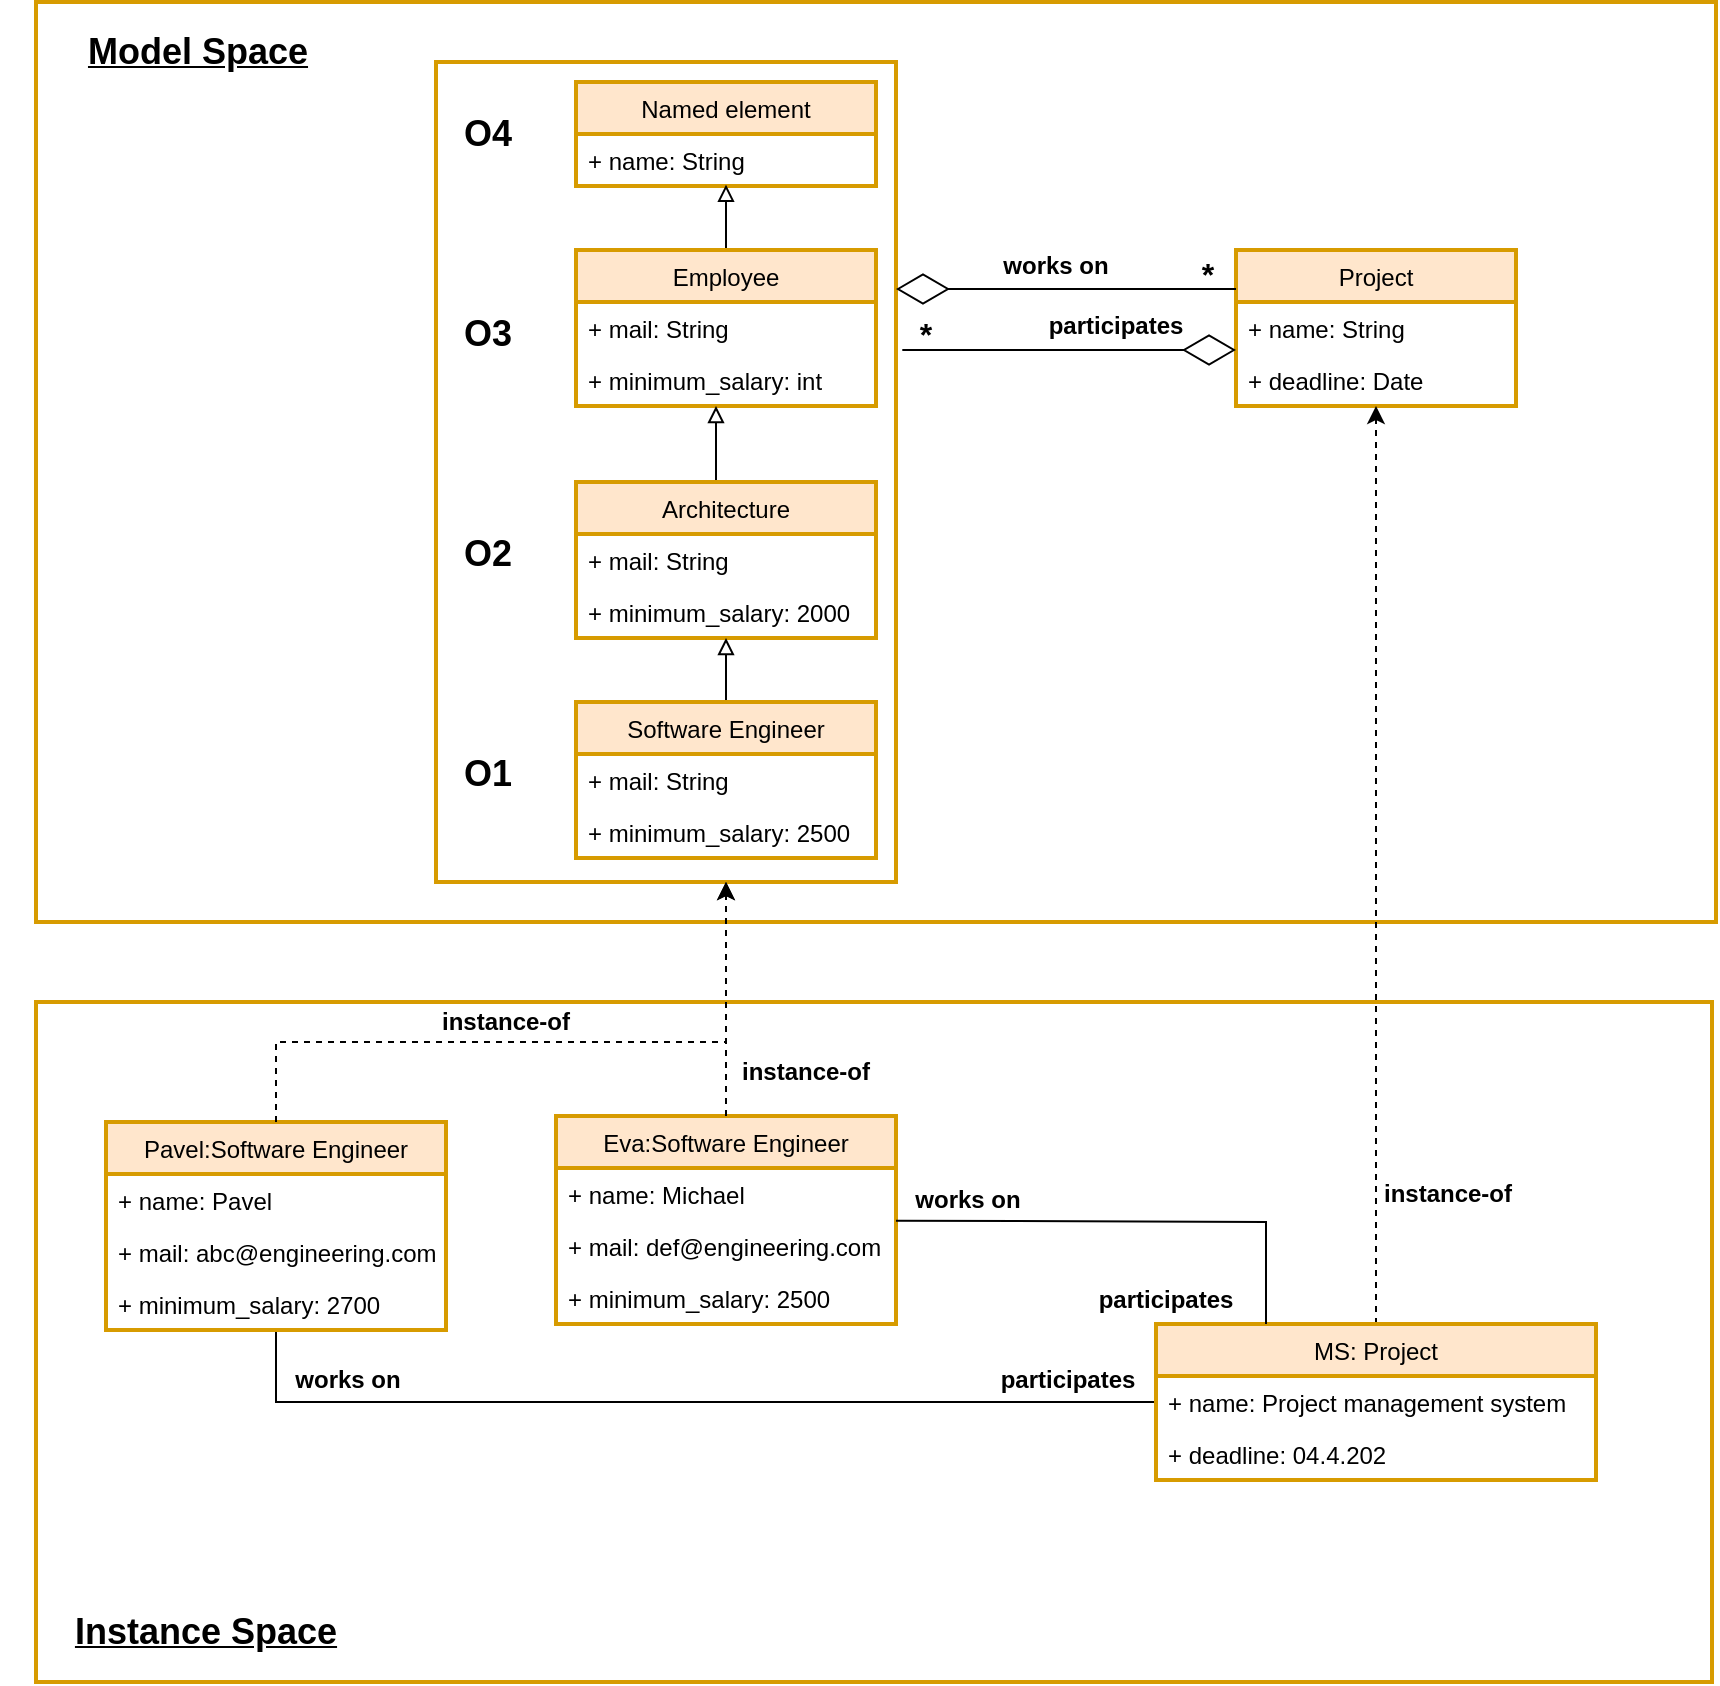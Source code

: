<mxfile version="21.1.1" type="device">
  <diagram id="TX_hFky_1ASi0hqX5jpo" name="Page-1">
    <mxGraphModel dx="2359" dy="815" grid="1" gridSize="10" guides="1" tooltips="1" connect="1" arrows="1" fold="1" page="1" pageScale="1" pageWidth="850" pageHeight="1100" math="0" shadow="0">
      <root>
        <mxCell id="0" />
        <mxCell id="1" parent="0" />
        <mxCell id="UnDrAU2Cxf50PuH-eDDr-28" value="&lt;span style=&quot;color: rgba(0, 0, 0, 0); font-family: monospace; font-size: 0px; text-align: start;&quot;&gt;%3CmxGraphModel%3E%3Croot%3E%3CmxCell%20id%3D%220%22%2F%3E%3CmxCell%20id%3D%221%22%20parent%3D%220%22%2F%3E%3CmxCell%20id%3D%222%22%20value%3D%22involves%22%20style%3D%22text%3Bhtml%3D1%3BstrokeColor%3Dnone%3BfillColor%3Dnone%3Balign%3Dcenter%3BverticalAlign%3Dmiddle%3BwhiteSpace%3Dwrap%3Brounded%3D0%3BfontSize%3D12%3B%22%20vertex%3D%221%22%20parent%3D%221%22%3E%3CmxGeometry%20x%3D%22436%22%20y%3D%22714%22%20width%3D%2280%22%20height%3D%2230%22%20as%3D%22geometry%22%2F%3E%3C%2FmxCell%3E%3C%2Froot%3E%3C%2FmxGraphModel%3E&lt;/span&gt;" style="rounded=0;whiteSpace=wrap;html=1;strokeColor=#D79B00;strokeWidth=2;" parent="1" vertex="1">
          <mxGeometry x="-40" y="40" width="840" height="460" as="geometry" />
        </mxCell>
        <mxCell id="UnDrAU2Cxf50PuH-eDDr-35" value="" style="rounded=0;whiteSpace=wrap;html=1;fontSize=18;fillColor=none;strokeColor=#D79B00;strokeWidth=2;" parent="1" vertex="1">
          <mxGeometry x="160" y="70" width="230" height="410" as="geometry" />
        </mxCell>
        <mxCell id="UnDrAU2Cxf50PuH-eDDr-29" value="&lt;span style=&quot;color: rgba(0, 0, 0, 0); font-family: monospace; font-size: 0px; text-align: start;&quot;&gt;%3CmxGraphModel%3E%3Croot%3E%3CmxCell%20id%3D%220%22%2F%3E%3CmxCell%20id%3D%221%22%20parent%3D%220%22%2F%3E%3CmxCell%20id%3D%222%22%20value%3D%22involves%22%20style%3D%22text%3Bhtml%3D1%3BstrokeColor%3Dnone%3BfillColor%3Dnone%3Balign%3Dcenter%3BverticalAlign%3Dmiddle%3BwhiteSpace%3Dwrap%3Brounded%3D0%3BfontSize%3D12%3B%22%20vertex%3D%221%22%20parent%3D%221%22%3E%3CmxGeometry%20x%3D%22436%22%20y%3D%22714%22%20width%3D%2280%22%20height%3D%2230%22%20as%3D%22geometry%22%2F%3E%3C%2FmxCell%3E%3C%2Froot%3E%3C%2FmxGraphModel%3E&lt;/span&gt;" style="rounded=0;whiteSpace=wrap;html=1;strokeColor=#D79B00;strokeWidth=2;" parent="1" vertex="1">
          <mxGeometry x="-40" y="540" width="838" height="340" as="geometry" />
        </mxCell>
        <mxCell id="DC3X3oDQS7XeIwgn1uoU-7" value="Named element" style="swimlane;fontStyle=0;childLayout=stackLayout;horizontal=1;startSize=26;fillColor=#ffe6cc;horizontalStack=0;resizeParent=1;resizeParentMax=0;resizeLast=0;collapsible=1;marginBottom=0;strokeColor=#d79b00;strokeWidth=2;" parent="1" vertex="1">
          <mxGeometry x="230" y="80" width="150" height="52" as="geometry" />
        </mxCell>
        <mxCell id="DC3X3oDQS7XeIwgn1uoU-8" value="+ name: String" style="text;strokeColor=none;fillColor=none;align=left;verticalAlign=top;spacingLeft=4;spacingRight=4;overflow=hidden;rotatable=0;points=[[0,0.5],[1,0.5]];portConstraint=eastwest;" parent="DC3X3oDQS7XeIwgn1uoU-7" vertex="1">
          <mxGeometry y="26" width="150" height="26" as="geometry" />
        </mxCell>
        <mxCell id="UnDrAU2Cxf50PuH-eDDr-3" style="edgeStyle=orthogonalEdgeStyle;rounded=0;orthogonalLoop=1;jettySize=auto;html=1;exitX=0.5;exitY=0;exitDx=0;exitDy=0;entryX=0.5;entryY=0.974;entryDx=0;entryDy=0;entryPerimeter=0;endArrow=block;endFill=0;" parent="1" source="DC3X3oDQS7XeIwgn1uoU-11" target="DC3X3oDQS7XeIwgn1uoU-8" edge="1">
          <mxGeometry relative="1" as="geometry" />
        </mxCell>
        <mxCell id="DC3X3oDQS7XeIwgn1uoU-11" value="Employee" style="swimlane;fontStyle=0;childLayout=stackLayout;horizontal=1;startSize=26;fillColor=#ffe6cc;horizontalStack=0;resizeParent=1;resizeParentMax=0;resizeLast=0;collapsible=1;marginBottom=0;strokeColor=#d79b00;strokeWidth=2;" parent="1" vertex="1">
          <mxGeometry x="230" y="164" width="150" height="78" as="geometry" />
        </mxCell>
        <mxCell id="DC3X3oDQS7XeIwgn1uoU-12" value="+ mail: String" style="text;strokeColor=none;fillColor=none;align=left;verticalAlign=top;spacingLeft=4;spacingRight=4;overflow=hidden;rotatable=0;points=[[0,0.5],[1,0.5]];portConstraint=eastwest;" parent="DC3X3oDQS7XeIwgn1uoU-11" vertex="1">
          <mxGeometry y="26" width="150" height="26" as="geometry" />
        </mxCell>
        <mxCell id="DC3X3oDQS7XeIwgn1uoU-13" value="+ minimum_salary: int" style="text;strokeColor=none;fillColor=none;align=left;verticalAlign=top;spacingLeft=4;spacingRight=4;overflow=hidden;rotatable=0;points=[[0,0.5],[1,0.5]];portConstraint=eastwest;" parent="DC3X3oDQS7XeIwgn1uoU-11" vertex="1">
          <mxGeometry y="52" width="150" height="26" as="geometry" />
        </mxCell>
        <mxCell id="DC3X3oDQS7XeIwgn1uoU-110" style="edgeStyle=orthogonalEdgeStyle;rounded=0;orthogonalLoop=1;jettySize=auto;html=1;fontSize=16;endArrow=block;endFill=0;exitX=0.5;exitY=0;exitDx=0;exitDy=0;" parent="1" source="DC3X3oDQS7XeIwgn1uoU-15" target="DC3X3oDQS7XeIwgn1uoU-11" edge="1">
          <mxGeometry relative="1" as="geometry">
            <Array as="points">
              <mxPoint x="300" y="270" />
              <mxPoint x="300" y="270" />
            </Array>
          </mxGeometry>
        </mxCell>
        <mxCell id="DC3X3oDQS7XeIwgn1uoU-15" value="Architecture" style="swimlane;fontStyle=0;childLayout=stackLayout;horizontal=1;startSize=26;fillColor=#ffe6cc;horizontalStack=0;resizeParent=1;resizeParentMax=0;resizeLast=0;collapsible=1;marginBottom=0;strokeColor=#d79b00;strokeWidth=2;" parent="1" vertex="1">
          <mxGeometry x="230" y="280" width="150" height="78" as="geometry" />
        </mxCell>
        <mxCell id="DC3X3oDQS7XeIwgn1uoU-16" value="+ mail: String" style="text;strokeColor=none;fillColor=none;align=left;verticalAlign=top;spacingLeft=4;spacingRight=4;overflow=hidden;rotatable=0;points=[[0,0.5],[1,0.5]];portConstraint=eastwest;" parent="DC3X3oDQS7XeIwgn1uoU-15" vertex="1">
          <mxGeometry y="26" width="150" height="26" as="geometry" />
        </mxCell>
        <mxCell id="DC3X3oDQS7XeIwgn1uoU-17" value="+ minimum_salary: 2000" style="text;strokeColor=none;fillColor=none;align=left;verticalAlign=top;spacingLeft=4;spacingRight=4;overflow=hidden;rotatable=0;points=[[0,0.5],[1,0.5]];portConstraint=eastwest;" parent="DC3X3oDQS7XeIwgn1uoU-15" vertex="1">
          <mxGeometry y="52" width="150" height="26" as="geometry" />
        </mxCell>
        <mxCell id="UnDrAU2Cxf50PuH-eDDr-4" style="edgeStyle=orthogonalEdgeStyle;rounded=0;orthogonalLoop=1;jettySize=auto;html=1;exitX=0.5;exitY=0;exitDx=0;exitDy=0;endArrow=block;endFill=0;" parent="1" source="DC3X3oDQS7XeIwgn1uoU-23" target="DC3X3oDQS7XeIwgn1uoU-15" edge="1">
          <mxGeometry relative="1" as="geometry" />
        </mxCell>
        <mxCell id="DC3X3oDQS7XeIwgn1uoU-23" value="Software Engineer" style="swimlane;fontStyle=0;childLayout=stackLayout;horizontal=1;startSize=26;fillColor=#ffe6cc;horizontalStack=0;resizeParent=1;resizeParentMax=0;resizeLast=0;collapsible=1;marginBottom=0;strokeColor=#d79b00;strokeWidth=2;" parent="1" vertex="1">
          <mxGeometry x="230" y="390" width="150" height="78" as="geometry" />
        </mxCell>
        <mxCell id="DC3X3oDQS7XeIwgn1uoU-24" value="+ mail: String" style="text;strokeColor=none;fillColor=none;align=left;verticalAlign=top;spacingLeft=4;spacingRight=4;overflow=hidden;rotatable=0;points=[[0,0.5],[1,0.5]];portConstraint=eastwest;" parent="DC3X3oDQS7XeIwgn1uoU-23" vertex="1">
          <mxGeometry y="26" width="150" height="26" as="geometry" />
        </mxCell>
        <mxCell id="DC3X3oDQS7XeIwgn1uoU-25" value="+ minimum_salary: 2500" style="text;strokeColor=none;fillColor=none;align=left;verticalAlign=top;spacingLeft=4;spacingRight=4;overflow=hidden;rotatable=0;points=[[0,0.5],[1,0.5]];portConstraint=eastwest;" parent="DC3X3oDQS7XeIwgn1uoU-23" vertex="1">
          <mxGeometry y="52" width="150" height="26" as="geometry" />
        </mxCell>
        <mxCell id="UnDrAU2Cxf50PuH-eDDr-23" style="edgeStyle=orthogonalEdgeStyle;rounded=0;orthogonalLoop=1;jettySize=auto;html=1;endArrow=none;endFill=0;" parent="1" source="DC3X3oDQS7XeIwgn1uoU-50" target="UnDrAU2Cxf50PuH-eDDr-16" edge="1">
          <mxGeometry relative="1" as="geometry" />
        </mxCell>
        <mxCell id="DC3X3oDQS7XeIwgn1uoU-50" value="Pavel:Software Engineer" style="swimlane;fontStyle=0;childLayout=stackLayout;horizontal=1;startSize=26;fillColor=#ffe6cc;horizontalStack=0;resizeParent=1;resizeParentMax=0;resizeLast=0;collapsible=1;marginBottom=0;strokeColor=#d79b00;strokeWidth=2;" parent="1" vertex="1">
          <mxGeometry x="-5" y="600" width="170" height="104" as="geometry" />
        </mxCell>
        <mxCell id="DC3X3oDQS7XeIwgn1uoU-51" value="+ name: Pavel" style="text;strokeColor=none;fillColor=none;align=left;verticalAlign=top;spacingLeft=4;spacingRight=4;overflow=hidden;rotatable=0;points=[[0,0.5],[1,0.5]];portConstraint=eastwest;" parent="DC3X3oDQS7XeIwgn1uoU-50" vertex="1">
          <mxGeometry y="26" width="170" height="26" as="geometry" />
        </mxCell>
        <mxCell id="DC3X3oDQS7XeIwgn1uoU-52" value="+ mail: abc@engineering.com" style="text;strokeColor=none;fillColor=none;align=left;verticalAlign=top;spacingLeft=4;spacingRight=4;overflow=hidden;rotatable=0;points=[[0,0.5],[1,0.5]];portConstraint=eastwest;" parent="DC3X3oDQS7XeIwgn1uoU-50" vertex="1">
          <mxGeometry y="52" width="170" height="26" as="geometry" />
        </mxCell>
        <mxCell id="DC3X3oDQS7XeIwgn1uoU-53" value="+ minimum_salary: 2700" style="text;strokeColor=none;fillColor=none;align=left;verticalAlign=top;spacingLeft=4;spacingRight=4;overflow=hidden;rotatable=0;points=[[0,0.5],[1,0.5]];portConstraint=eastwest;" parent="DC3X3oDQS7XeIwgn1uoU-50" vertex="1">
          <mxGeometry y="78" width="170" height="26" as="geometry" />
        </mxCell>
        <mxCell id="DC3X3oDQS7XeIwgn1uoU-54" value="Eva:Software Engineer" style="swimlane;fontStyle=0;childLayout=stackLayout;horizontal=1;startSize=26;fillColor=#ffe6cc;horizontalStack=0;resizeParent=1;resizeParentMax=0;resizeLast=0;collapsible=1;marginBottom=0;strokeColor=#d79b00;strokeWidth=2;" parent="1" vertex="1">
          <mxGeometry x="220" y="597" width="170" height="104" as="geometry" />
        </mxCell>
        <mxCell id="DC3X3oDQS7XeIwgn1uoU-55" value="+ name: Michael" style="text;align=left;verticalAlign=top;spacingLeft=4;spacingRight=4;overflow=hidden;rotatable=0;points=[[0,0.5],[1,0.5]];portConstraint=eastwest;" parent="DC3X3oDQS7XeIwgn1uoU-54" vertex="1">
          <mxGeometry y="26" width="170" height="26" as="geometry" />
        </mxCell>
        <mxCell id="DC3X3oDQS7XeIwgn1uoU-56" value="+ mail: def@engineering.com" style="text;strokeColor=none;fillColor=none;align=left;verticalAlign=top;spacingLeft=4;spacingRight=4;overflow=hidden;rotatable=0;points=[[0,0.5],[1,0.5]];portConstraint=eastwest;" parent="DC3X3oDQS7XeIwgn1uoU-54" vertex="1">
          <mxGeometry y="52" width="170" height="26" as="geometry" />
        </mxCell>
        <mxCell id="DC3X3oDQS7XeIwgn1uoU-57" value="+ minimum_salary: 2500" style="text;strokeColor=none;fillColor=none;align=left;verticalAlign=top;spacingLeft=4;spacingRight=4;overflow=hidden;rotatable=0;points=[[0,0.5],[1,0.5]];portConstraint=eastwest;" parent="DC3X3oDQS7XeIwgn1uoU-54" vertex="1">
          <mxGeometry y="78" width="170" height="26" as="geometry" />
        </mxCell>
        <mxCell id="DC3X3oDQS7XeIwgn1uoU-71" value="Project" style="swimlane;fontStyle=0;childLayout=stackLayout;horizontal=1;startSize=26;fillColor=#ffe6cc;horizontalStack=0;resizeParent=1;resizeParentMax=0;resizeLast=0;collapsible=1;marginBottom=0;strokeColor=#d79b00;strokeWidth=2;" parent="1" vertex="1">
          <mxGeometry x="560" y="164" width="140" height="78" as="geometry" />
        </mxCell>
        <mxCell id="DC3X3oDQS7XeIwgn1uoU-72" value="+ name: String" style="text;strokeColor=none;fillColor=none;align=left;verticalAlign=top;spacingLeft=4;spacingRight=4;overflow=hidden;rotatable=0;points=[[0,0.5],[1,0.5]];portConstraint=eastwest;" parent="DC3X3oDQS7XeIwgn1uoU-71" vertex="1">
          <mxGeometry y="26" width="140" height="26" as="geometry" />
        </mxCell>
        <mxCell id="DC3X3oDQS7XeIwgn1uoU-73" value="+ deadline: Date" style="text;strokeColor=none;fillColor=none;align=left;verticalAlign=top;spacingLeft=4;spacingRight=4;overflow=hidden;rotatable=0;points=[[0,0.5],[1,0.5]];portConstraint=eastwest;" parent="DC3X3oDQS7XeIwgn1uoU-71" vertex="1">
          <mxGeometry y="52" width="140" height="26" as="geometry" />
        </mxCell>
        <mxCell id="DC3X3oDQS7XeIwgn1uoU-94" style="edgeStyle=orthogonalEdgeStyle;rounded=0;orthogonalLoop=1;jettySize=auto;html=1;exitX=0.5;exitY=1;exitDx=0;exitDy=0;fontSize=16;" parent="1" edge="1">
          <mxGeometry relative="1" as="geometry">
            <mxPoint x="-50" y="667" as="sourcePoint" />
            <mxPoint x="-50" y="667" as="targetPoint" />
          </mxGeometry>
        </mxCell>
        <mxCell id="DC3X3oDQS7XeIwgn1uoU-96" value="" style="endArrow=diamondThin;endFill=0;endSize=24;html=1;rounded=0;fontSize=16;entryX=1;entryY=0.25;entryDx=0;entryDy=0;exitX=0;exitY=0.25;exitDx=0;exitDy=0;" parent="1" source="DC3X3oDQS7XeIwgn1uoU-71" edge="1">
          <mxGeometry width="160" relative="1" as="geometry">
            <mxPoint x="400" y="290" as="sourcePoint" />
            <mxPoint x="390" y="183.5" as="targetPoint" />
          </mxGeometry>
        </mxCell>
        <mxCell id="DC3X3oDQS7XeIwgn1uoU-97" value="" style="endArrow=diamondThin;endFill=0;endSize=24;html=1;rounded=0;fontSize=16;entryX=0;entryY=0.923;entryDx=0;entryDy=0;exitX=1.021;exitY=0.923;exitDx=0;exitDy=0;entryPerimeter=0;exitPerimeter=0;" parent="1" target="DC3X3oDQS7XeIwgn1uoU-72" edge="1">
          <mxGeometry width="160" relative="1" as="geometry">
            <mxPoint x="393.15" y="213.998" as="sourcePoint" />
            <mxPoint x="400" y="330" as="targetPoint" />
          </mxGeometry>
        </mxCell>
        <mxCell id="DC3X3oDQS7XeIwgn1uoU-98" value="works on" style="text;html=1;strokeColor=none;fillColor=none;align=center;verticalAlign=middle;whiteSpace=wrap;rounded=0;fontSize=12;fontStyle=1" parent="1" vertex="1">
          <mxGeometry x="430" y="157" width="80" height="30" as="geometry" />
        </mxCell>
        <mxCell id="DC3X3oDQS7XeIwgn1uoU-99" value="participates" style="text;html=1;strokeColor=none;fillColor=none;align=center;verticalAlign=middle;whiteSpace=wrap;rounded=0;fontSize=12;fontStyle=1" parent="1" vertex="1">
          <mxGeometry x="460" y="187" width="80" height="30" as="geometry" />
        </mxCell>
        <mxCell id="DC3X3oDQS7XeIwgn1uoU-101" value="*" style="text;html=1;strokeColor=none;fillColor=none;align=center;verticalAlign=middle;whiteSpace=wrap;rounded=0;fontSize=16;fontStyle=1" parent="1" vertex="1">
          <mxGeometry x="375" y="191" width="60" height="30" as="geometry" />
        </mxCell>
        <mxCell id="UnDrAU2Cxf50PuH-eDDr-5" value="" style="endArrow=classic;html=1;rounded=0;dashed=1;exitX=0.5;exitY=0;exitDx=0;exitDy=0;" parent="1" source="DC3X3oDQS7XeIwgn1uoU-50" edge="1">
          <mxGeometry width="50" height="50" relative="1" as="geometry">
            <mxPoint x="430" y="460" as="sourcePoint" />
            <mxPoint x="305" y="480" as="targetPoint" />
            <Array as="points">
              <mxPoint x="80" y="560" />
              <mxPoint x="190" y="560" />
              <mxPoint x="305" y="560" />
            </Array>
          </mxGeometry>
        </mxCell>
        <mxCell id="UnDrAU2Cxf50PuH-eDDr-11" value="" style="endArrow=classic;html=1;rounded=0;dashed=1;exitX=0.5;exitY=0;exitDx=0;exitDy=0;" parent="1" source="DC3X3oDQS7XeIwgn1uoU-54" edge="1">
          <mxGeometry width="50" height="50" relative="1" as="geometry">
            <mxPoint x="430" y="460" as="sourcePoint" />
            <mxPoint x="305" y="480" as="targetPoint" />
          </mxGeometry>
        </mxCell>
        <mxCell id="UnDrAU2Cxf50PuH-eDDr-12" value="instance-of" style="text;html=1;strokeColor=none;fillColor=none;align=center;verticalAlign=middle;whiteSpace=wrap;rounded=0;fontStyle=1" parent="1" vertex="1">
          <mxGeometry x="160" y="535" width="70" height="30" as="geometry" />
        </mxCell>
        <mxCell id="UnDrAU2Cxf50PuH-eDDr-13" value="instance-of" style="text;html=1;strokeColor=none;fillColor=none;align=center;verticalAlign=middle;whiteSpace=wrap;rounded=0;rotation=0;fontStyle=1" parent="1" vertex="1">
          <mxGeometry x="310" y="560" width="70" height="30" as="geometry" />
        </mxCell>
        <mxCell id="UnDrAU2Cxf50PuH-eDDr-30" style="edgeStyle=orthogonalEdgeStyle;rounded=0;orthogonalLoop=1;jettySize=auto;html=1;exitX=0.5;exitY=0;exitDx=0;exitDy=0;endArrow=classic;endFill=1;dashed=1;" parent="1" source="UnDrAU2Cxf50PuH-eDDr-15" target="DC3X3oDQS7XeIwgn1uoU-71" edge="1">
          <mxGeometry relative="1" as="geometry" />
        </mxCell>
        <mxCell id="UnDrAU2Cxf50PuH-eDDr-15" value="MS: Project" style="swimlane;fontStyle=0;childLayout=stackLayout;horizontal=1;startSize=26;fillColor=#ffe6cc;horizontalStack=0;resizeParent=1;resizeParentMax=0;resizeLast=0;collapsible=1;marginBottom=0;strokeColor=#d79b00;strokeWidth=2;" parent="1" vertex="1">
          <mxGeometry x="520" y="701" width="220" height="78" as="geometry" />
        </mxCell>
        <mxCell id="UnDrAU2Cxf50PuH-eDDr-16" value="+ name: Project management system" style="text;strokeColor=none;fillColor=none;align=left;verticalAlign=top;spacingLeft=4;spacingRight=4;overflow=hidden;rotatable=0;points=[[0,0.5],[1,0.5]];portConstraint=eastwest;" parent="UnDrAU2Cxf50PuH-eDDr-15" vertex="1">
          <mxGeometry y="26" width="220" height="26" as="geometry" />
        </mxCell>
        <mxCell id="UnDrAU2Cxf50PuH-eDDr-17" value="+ deadline: 04.4.202" style="text;strokeColor=none;fillColor=none;align=left;verticalAlign=top;spacingLeft=4;spacingRight=4;overflow=hidden;rotatable=0;points=[[0,0.5],[1,0.5]];portConstraint=eastwest;" parent="UnDrAU2Cxf50PuH-eDDr-15" vertex="1">
          <mxGeometry y="52" width="220" height="26" as="geometry" />
        </mxCell>
        <mxCell id="UnDrAU2Cxf50PuH-eDDr-18" value="&lt;b&gt;*&lt;/b&gt;" style="text;html=1;strokeColor=none;fillColor=none;align=center;verticalAlign=middle;whiteSpace=wrap;rounded=0;fontSize=16;fontStyle=0" parent="1" vertex="1">
          <mxGeometry x="516" y="161" width="60" height="30" as="geometry" />
        </mxCell>
        <mxCell id="UnDrAU2Cxf50PuH-eDDr-19" value="" style="endArrow=none;html=1;rounded=0;entryX=0.25;entryY=0;entryDx=0;entryDy=0;" parent="1" source="DC3X3oDQS7XeIwgn1uoU-54" target="UnDrAU2Cxf50PuH-eDDr-15" edge="1">
          <mxGeometry width="50" height="50" relative="1" as="geometry">
            <mxPoint x="450" y="520" as="sourcePoint" />
            <mxPoint x="500" y="470" as="targetPoint" />
            <Array as="points">
              <mxPoint x="575" y="650" />
            </Array>
          </mxGeometry>
        </mxCell>
        <mxCell id="UnDrAU2Cxf50PuH-eDDr-24" value="works on" style="text;html=1;strokeColor=none;fillColor=none;align=center;verticalAlign=middle;whiteSpace=wrap;rounded=0;fontSize=12;fontStyle=1" parent="1" vertex="1">
          <mxGeometry x="386" y="624" width="80" height="30" as="geometry" />
        </mxCell>
        <mxCell id="UnDrAU2Cxf50PuH-eDDr-25" value="works on" style="text;html=1;strokeColor=none;fillColor=none;align=center;verticalAlign=middle;whiteSpace=wrap;rounded=0;fontSize=12;fontStyle=1" parent="1" vertex="1">
          <mxGeometry x="76" y="714" width="80" height="30" as="geometry" />
        </mxCell>
        <mxCell id="UnDrAU2Cxf50PuH-eDDr-26" value="participates" style="text;html=1;strokeColor=none;fillColor=none;align=center;verticalAlign=middle;whiteSpace=wrap;rounded=0;fontSize=12;fontStyle=1" parent="1" vertex="1">
          <mxGeometry x="436" y="714" width="80" height="30" as="geometry" />
        </mxCell>
        <mxCell id="UnDrAU2Cxf50PuH-eDDr-27" value="participates" style="text;html=1;strokeColor=none;fillColor=none;align=center;verticalAlign=middle;whiteSpace=wrap;rounded=0;fontSize=12;fontStyle=1" parent="1" vertex="1">
          <mxGeometry x="485" y="674" width="80" height="30" as="geometry" />
        </mxCell>
        <mxCell id="UnDrAU2Cxf50PuH-eDDr-31" value="instance-of" style="text;html=1;strokeColor=none;fillColor=none;align=center;verticalAlign=middle;whiteSpace=wrap;rounded=0;rotation=0;fontStyle=1" parent="1" vertex="1">
          <mxGeometry x="631" y="621" width="70" height="30" as="geometry" />
        </mxCell>
        <mxCell id="UnDrAU2Cxf50PuH-eDDr-32" value="&lt;b style=&quot;font-size: 18px;&quot;&gt;&lt;u&gt;Model Space&lt;/u&gt;&lt;/b&gt;" style="text;html=1;strokeColor=none;fillColor=none;align=center;verticalAlign=middle;whiteSpace=wrap;rounded=0;fontSize=18;" parent="1" vertex="1">
          <mxGeometry x="-34" y="50" width="150" height="30" as="geometry" />
        </mxCell>
        <mxCell id="UnDrAU2Cxf50PuH-eDDr-33" value="&lt;b style=&quot;font-size: 18px;&quot;&gt;&lt;u&gt;Instance Space&lt;/u&gt;&lt;/b&gt;" style="text;html=1;strokeColor=none;fillColor=none;align=center;verticalAlign=middle;whiteSpace=wrap;rounded=0;fontSize=18;" parent="1" vertex="1">
          <mxGeometry x="-30" y="840" width="150" height="30" as="geometry" />
        </mxCell>
        <mxCell id="UnDrAU2Cxf50PuH-eDDr-36" value="&lt;b&gt;O4&lt;/b&gt;" style="text;html=1;strokeColor=none;fillColor=none;align=center;verticalAlign=middle;whiteSpace=wrap;rounded=0;fontSize=18;" parent="1" vertex="1">
          <mxGeometry x="156" y="91" width="60" height="30" as="geometry" />
        </mxCell>
        <mxCell id="UnDrAU2Cxf50PuH-eDDr-37" value="&lt;b&gt;O3&lt;/b&gt;" style="text;html=1;strokeColor=none;fillColor=none;align=center;verticalAlign=middle;whiteSpace=wrap;rounded=0;fontSize=18;" parent="1" vertex="1">
          <mxGeometry x="156" y="191" width="60" height="30" as="geometry" />
        </mxCell>
        <mxCell id="UnDrAU2Cxf50PuH-eDDr-38" value="&lt;b&gt;O2&lt;/b&gt;" style="text;html=1;strokeColor=none;fillColor=none;align=center;verticalAlign=middle;whiteSpace=wrap;rounded=0;fontSize=18;" parent="1" vertex="1">
          <mxGeometry x="156" y="301" width="60" height="30" as="geometry" />
        </mxCell>
        <mxCell id="UnDrAU2Cxf50PuH-eDDr-39" value="&lt;b&gt;O1&lt;/b&gt;" style="text;html=1;strokeColor=none;fillColor=none;align=center;verticalAlign=middle;whiteSpace=wrap;rounded=0;fontSize=18;" parent="1" vertex="1">
          <mxGeometry x="156" y="411" width="60" height="29" as="geometry" />
        </mxCell>
      </root>
    </mxGraphModel>
  </diagram>
</mxfile>
